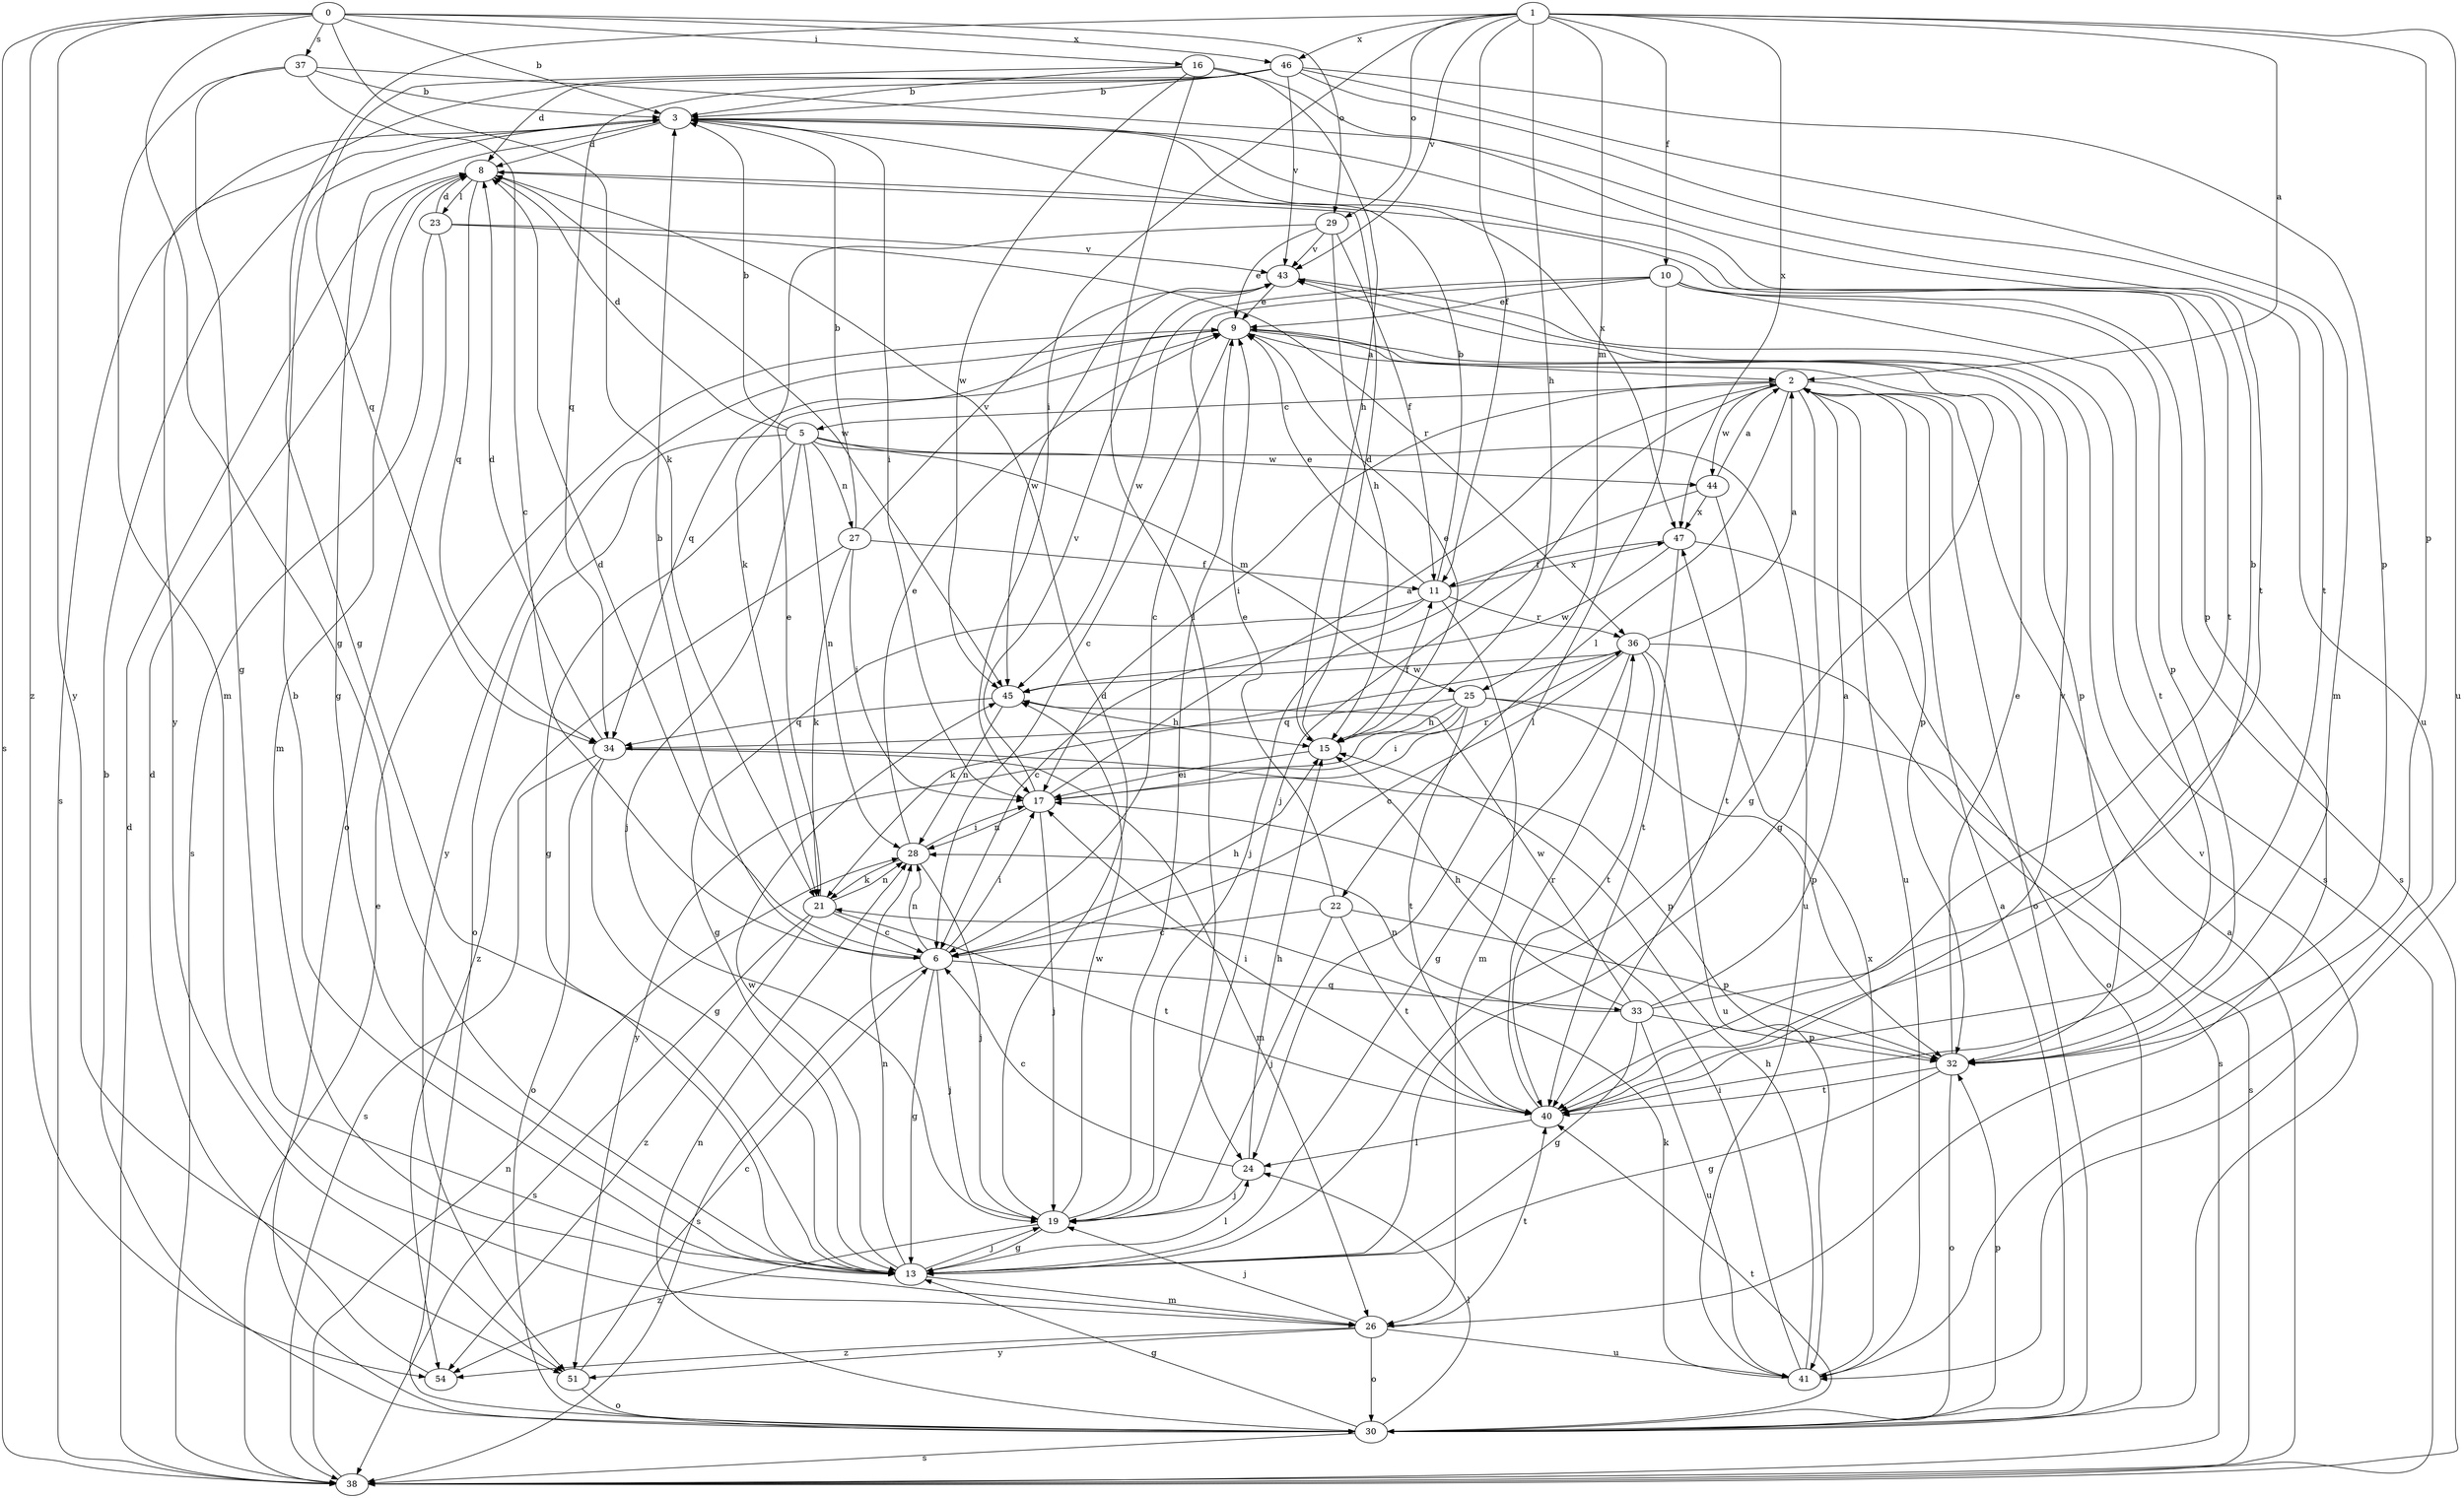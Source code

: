 strict digraph  {
0;
1;
2;
3;
5;
6;
8;
9;
10;
11;
13;
15;
16;
17;
19;
21;
22;
23;
24;
25;
26;
27;
28;
29;
30;
32;
33;
34;
36;
37;
38;
40;
41;
43;
44;
45;
46;
47;
51;
54;
0 -> 3  [label=b];
0 -> 13  [label=g];
0 -> 16  [label=i];
0 -> 21  [label=k];
0 -> 29  [label=o];
0 -> 37  [label=s];
0 -> 38  [label=s];
0 -> 46  [label=x];
0 -> 51  [label=y];
0 -> 54  [label=z];
1 -> 2  [label=a];
1 -> 10  [label=f];
1 -> 11  [label=f];
1 -> 13  [label=g];
1 -> 15  [label=h];
1 -> 17  [label=i];
1 -> 25  [label=m];
1 -> 29  [label=o];
1 -> 32  [label=p];
1 -> 41  [label=u];
1 -> 43  [label=v];
1 -> 46  [label=x];
1 -> 47  [label=x];
2 -> 5  [label=c];
2 -> 13  [label=g];
2 -> 17  [label=i];
2 -> 19  [label=j];
2 -> 22  [label=l];
2 -> 30  [label=o];
2 -> 32  [label=p];
2 -> 41  [label=u];
2 -> 44  [label=w];
3 -> 8  [label=d];
3 -> 13  [label=g];
3 -> 17  [label=i];
3 -> 38  [label=s];
3 -> 40  [label=t];
3 -> 47  [label=x];
5 -> 3  [label=b];
5 -> 8  [label=d];
5 -> 13  [label=g];
5 -> 19  [label=j];
5 -> 25  [label=m];
5 -> 27  [label=n];
5 -> 28  [label=n];
5 -> 30  [label=o];
5 -> 41  [label=u];
5 -> 44  [label=w];
6 -> 3  [label=b];
6 -> 8  [label=d];
6 -> 13  [label=g];
6 -> 15  [label=h];
6 -> 17  [label=i];
6 -> 19  [label=j];
6 -> 28  [label=n];
6 -> 33  [label=q];
6 -> 38  [label=s];
8 -> 23  [label=l];
8 -> 26  [label=m];
8 -> 32  [label=p];
8 -> 34  [label=q];
8 -> 45  [label=w];
9 -> 2  [label=a];
9 -> 6  [label=c];
9 -> 13  [label=g];
9 -> 32  [label=p];
9 -> 34  [label=q];
9 -> 51  [label=y];
10 -> 6  [label=c];
10 -> 9  [label=e];
10 -> 24  [label=l];
10 -> 32  [label=p];
10 -> 38  [label=s];
10 -> 40  [label=t];
10 -> 45  [label=w];
11 -> 3  [label=b];
11 -> 6  [label=c];
11 -> 9  [label=e];
11 -> 13  [label=g];
11 -> 26  [label=m];
11 -> 36  [label=r];
11 -> 47  [label=x];
13 -> 3  [label=b];
13 -> 19  [label=j];
13 -> 24  [label=l];
13 -> 26  [label=m];
13 -> 28  [label=n];
13 -> 45  [label=w];
15 -> 8  [label=d];
15 -> 9  [label=e];
15 -> 11  [label=f];
15 -> 17  [label=i];
16 -> 3  [label=b];
16 -> 15  [label=h];
16 -> 24  [label=l];
16 -> 34  [label=q];
16 -> 40  [label=t];
16 -> 45  [label=w];
17 -> 2  [label=a];
17 -> 19  [label=j];
17 -> 28  [label=n];
17 -> 36  [label=r];
17 -> 43  [label=v];
19 -> 8  [label=d];
19 -> 9  [label=e];
19 -> 13  [label=g];
19 -> 45  [label=w];
19 -> 54  [label=z];
21 -> 6  [label=c];
21 -> 9  [label=e];
21 -> 28  [label=n];
21 -> 38  [label=s];
21 -> 40  [label=t];
21 -> 54  [label=z];
22 -> 6  [label=c];
22 -> 9  [label=e];
22 -> 19  [label=j];
22 -> 32  [label=p];
22 -> 40  [label=t];
23 -> 8  [label=d];
23 -> 30  [label=o];
23 -> 36  [label=r];
23 -> 38  [label=s];
23 -> 43  [label=v];
24 -> 6  [label=c];
24 -> 15  [label=h];
24 -> 19  [label=j];
25 -> 15  [label=h];
25 -> 17  [label=i];
25 -> 32  [label=p];
25 -> 34  [label=q];
25 -> 38  [label=s];
25 -> 40  [label=t];
25 -> 51  [label=y];
26 -> 19  [label=j];
26 -> 30  [label=o];
26 -> 40  [label=t];
26 -> 41  [label=u];
26 -> 51  [label=y];
26 -> 54  [label=z];
27 -> 3  [label=b];
27 -> 11  [label=f];
27 -> 17  [label=i];
27 -> 21  [label=k];
27 -> 43  [label=v];
27 -> 54  [label=z];
28 -> 9  [label=e];
28 -> 17  [label=i];
28 -> 19  [label=j];
28 -> 21  [label=k];
29 -> 9  [label=e];
29 -> 11  [label=f];
29 -> 15  [label=h];
29 -> 21  [label=k];
29 -> 43  [label=v];
30 -> 2  [label=a];
30 -> 3  [label=b];
30 -> 13  [label=g];
30 -> 24  [label=l];
30 -> 28  [label=n];
30 -> 32  [label=p];
30 -> 38  [label=s];
30 -> 40  [label=t];
30 -> 43  [label=v];
32 -> 9  [label=e];
32 -> 13  [label=g];
32 -> 30  [label=o];
32 -> 40  [label=t];
33 -> 2  [label=a];
33 -> 3  [label=b];
33 -> 13  [label=g];
33 -> 15  [label=h];
33 -> 28  [label=n];
33 -> 32  [label=p];
33 -> 41  [label=u];
33 -> 45  [label=w];
34 -> 8  [label=d];
34 -> 13  [label=g];
34 -> 26  [label=m];
34 -> 30  [label=o];
34 -> 32  [label=p];
34 -> 38  [label=s];
36 -> 2  [label=a];
36 -> 6  [label=c];
36 -> 13  [label=g];
36 -> 21  [label=k];
36 -> 38  [label=s];
36 -> 40  [label=t];
36 -> 41  [label=u];
36 -> 45  [label=w];
37 -> 3  [label=b];
37 -> 6  [label=c];
37 -> 13  [label=g];
37 -> 26  [label=m];
37 -> 41  [label=u];
38 -> 2  [label=a];
38 -> 8  [label=d];
38 -> 9  [label=e];
38 -> 28  [label=n];
40 -> 17  [label=i];
40 -> 24  [label=l];
40 -> 36  [label=r];
40 -> 43  [label=v];
41 -> 15  [label=h];
41 -> 17  [label=i];
41 -> 21  [label=k];
41 -> 47  [label=x];
43 -> 9  [label=e];
43 -> 38  [label=s];
43 -> 45  [label=w];
44 -> 2  [label=a];
44 -> 19  [label=j];
44 -> 40  [label=t];
44 -> 47  [label=x];
45 -> 15  [label=h];
45 -> 28  [label=n];
45 -> 34  [label=q];
46 -> 3  [label=b];
46 -> 8  [label=d];
46 -> 26  [label=m];
46 -> 32  [label=p];
46 -> 34  [label=q];
46 -> 40  [label=t];
46 -> 43  [label=v];
46 -> 51  [label=y];
47 -> 11  [label=f];
47 -> 30  [label=o];
47 -> 40  [label=t];
47 -> 45  [label=w];
51 -> 6  [label=c];
51 -> 30  [label=o];
54 -> 8  [label=d];
}
